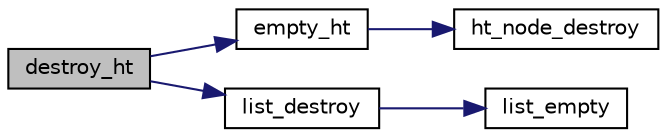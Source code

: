 digraph G
{
  edge [fontname="Helvetica",fontsize="10",labelfontname="Helvetica",labelfontsize="10"];
  node [fontname="Helvetica",fontsize="10",shape=record];
  rankdir=LR;
  Node1 [label="destroy_ht",height=0.2,width=0.4,color="black", fillcolor="grey75", style="filled" fontcolor="black"];
  Node1 -> Node2 [color="midnightblue",fontsize="10",style="solid",fontname="Helvetica"];
  Node2 [label="empty_ht",height=0.2,width=0.4,color="black", fillcolor="white", style="filled",URL="$n__hash_8c.html#a5d2235e91b2b6b70129246897442f8d5",tooltip="Empty a hash table."];
  Node2 -> Node3 [color="midnightblue",fontsize="10",style="solid",fontname="Helvetica"];
  Node3 [label="ht_node_destroy",height=0.2,width=0.4,color="black", fillcolor="white", style="filled",URL="$n__hash_8c.html#ab60bc812786444340c989c77b74a59ed",tooltip="destroy a HASH_NODE by first calling the HASH_NODE destructor"];
  Node1 -> Node4 [color="midnightblue",fontsize="10",style="solid",fontname="Helvetica"];
  Node4 [label="list_destroy",height=0.2,width=0.4,color="black", fillcolor="white", style="filled",URL="$n__list_8c.html#a90d32fef68ce6f3ec0a7b4085690c755",tooltip="Empty and Free a list container. Call the destructor each time."];
  Node4 -> Node5 [color="midnightblue",fontsize="10",style="solid",fontname="Helvetica"];
  Node5 [label="list_empty",height=0.2,width=0.4,color="black", fillcolor="white", style="filled",URL="$n__list_8c.html#a1dafe7a250ddad51fadd375f057287e7",tooltip="Empty a LIST list of pointers."];
}
